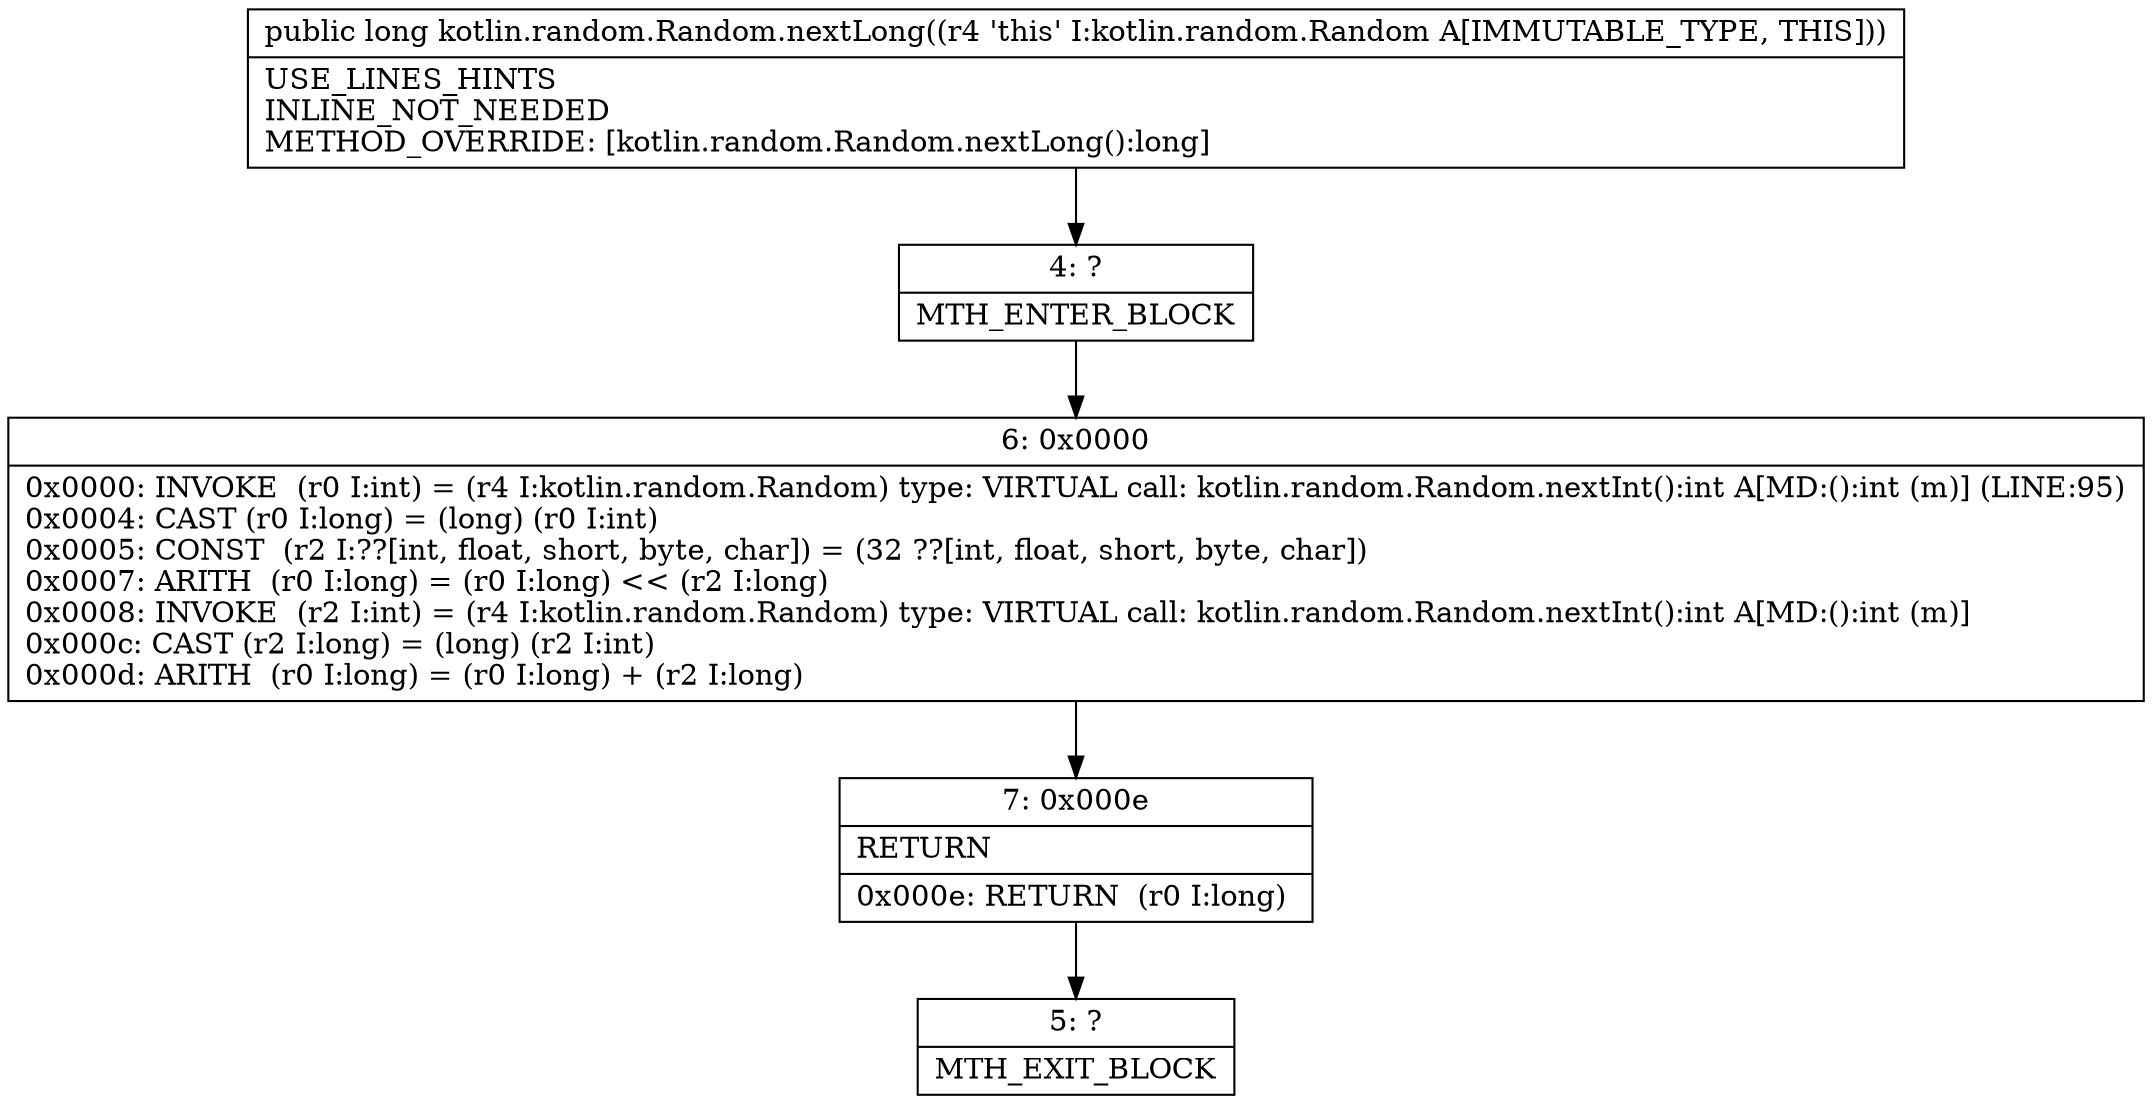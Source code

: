 digraph "CFG forkotlin.random.Random.nextLong()J" {
Node_4 [shape=record,label="{4\:\ ?|MTH_ENTER_BLOCK\l}"];
Node_6 [shape=record,label="{6\:\ 0x0000|0x0000: INVOKE  (r0 I:int) = (r4 I:kotlin.random.Random) type: VIRTUAL call: kotlin.random.Random.nextInt():int A[MD:():int (m)] (LINE:95)\l0x0004: CAST (r0 I:long) = (long) (r0 I:int) \l0x0005: CONST  (r2 I:??[int, float, short, byte, char]) = (32 ??[int, float, short, byte, char]) \l0x0007: ARITH  (r0 I:long) = (r0 I:long) \<\< (r2 I:long) \l0x0008: INVOKE  (r2 I:int) = (r4 I:kotlin.random.Random) type: VIRTUAL call: kotlin.random.Random.nextInt():int A[MD:():int (m)]\l0x000c: CAST (r2 I:long) = (long) (r2 I:int) \l0x000d: ARITH  (r0 I:long) = (r0 I:long) + (r2 I:long) \l}"];
Node_7 [shape=record,label="{7\:\ 0x000e|RETURN\l|0x000e: RETURN  (r0 I:long) \l}"];
Node_5 [shape=record,label="{5\:\ ?|MTH_EXIT_BLOCK\l}"];
MethodNode[shape=record,label="{public long kotlin.random.Random.nextLong((r4 'this' I:kotlin.random.Random A[IMMUTABLE_TYPE, THIS]))  | USE_LINES_HINTS\lINLINE_NOT_NEEDED\lMETHOD_OVERRIDE: [kotlin.random.Random.nextLong():long]\l}"];
MethodNode -> Node_4;Node_4 -> Node_6;
Node_6 -> Node_7;
Node_7 -> Node_5;
}

